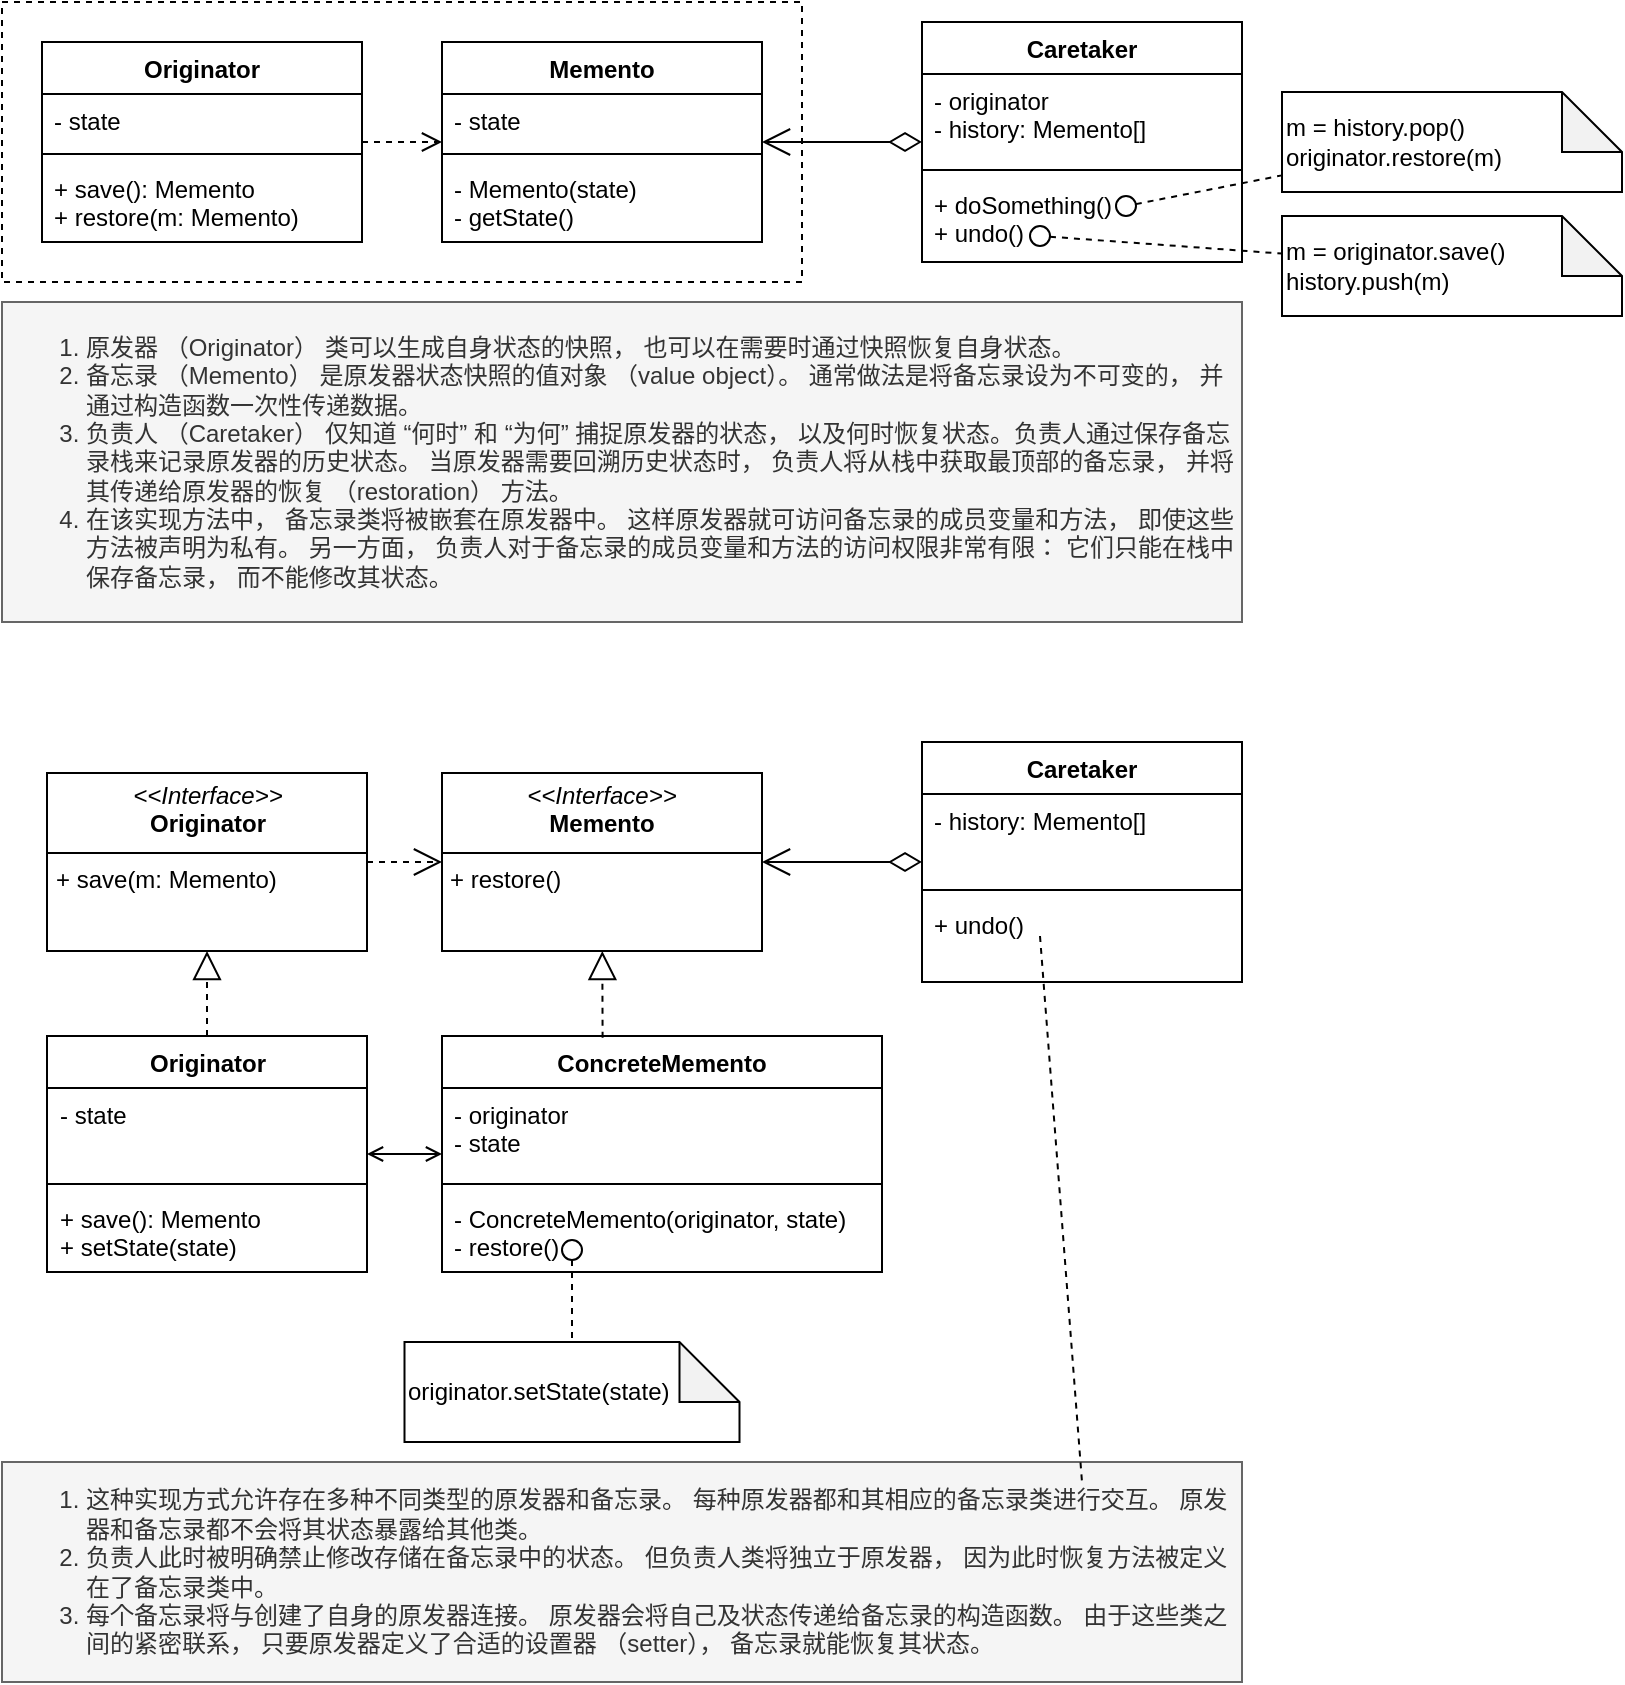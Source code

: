 <mxfile version="24.7.8">
  <diagram name="第 1 页" id="zVgg8zNp_NqGKC2zYAsy">
    <mxGraphModel dx="1176" dy="840" grid="1" gridSize="10" guides="1" tooltips="1" connect="1" arrows="1" fold="1" page="1" pageScale="1" pageWidth="850" pageHeight="1100" math="0" shadow="0">
      <root>
        <mxCell id="0" />
        <mxCell id="1" parent="0" />
        <mxCell id="rbnC-UON8SWdREh8G3_P-30" value="" style="rounded=0;whiteSpace=wrap;html=1;fillColor=none;dashed=1;" vertex="1" parent="1">
          <mxGeometry x="40" y="40" width="400" height="140" as="geometry" />
        </mxCell>
        <mxCell id="rbnC-UON8SWdREh8G3_P-20" value="Originator" style="swimlane;fontStyle=1;align=center;verticalAlign=top;childLayout=stackLayout;horizontal=1;startSize=26;horizontalStack=0;resizeParent=1;resizeParentMax=0;resizeLast=0;collapsible=1;marginBottom=0;whiteSpace=wrap;html=1;" vertex="1" parent="1">
          <mxGeometry x="60" y="60" width="160" height="100" as="geometry" />
        </mxCell>
        <mxCell id="rbnC-UON8SWdREh8G3_P-21" value="- state" style="text;strokeColor=none;fillColor=none;align=left;verticalAlign=top;spacingLeft=4;spacingRight=4;overflow=hidden;rotatable=0;points=[[0,0.5],[1,0.5]];portConstraint=eastwest;whiteSpace=wrap;html=1;" vertex="1" parent="rbnC-UON8SWdREh8G3_P-20">
          <mxGeometry y="26" width="160" height="26" as="geometry" />
        </mxCell>
        <mxCell id="rbnC-UON8SWdREh8G3_P-22" value="" style="line;strokeWidth=1;fillColor=none;align=left;verticalAlign=middle;spacingTop=-1;spacingLeft=3;spacingRight=3;rotatable=0;labelPosition=right;points=[];portConstraint=eastwest;strokeColor=inherit;" vertex="1" parent="rbnC-UON8SWdREh8G3_P-20">
          <mxGeometry y="52" width="160" height="8" as="geometry" />
        </mxCell>
        <mxCell id="rbnC-UON8SWdREh8G3_P-23" value="+ save(): Memento&lt;div&gt;+ restore(m: Memento)&lt;/div&gt;" style="text;strokeColor=none;fillColor=none;align=left;verticalAlign=top;spacingLeft=4;spacingRight=4;overflow=hidden;rotatable=0;points=[[0,0.5],[1,0.5]];portConstraint=eastwest;whiteSpace=wrap;html=1;" vertex="1" parent="rbnC-UON8SWdREh8G3_P-20">
          <mxGeometry y="60" width="160" height="40" as="geometry" />
        </mxCell>
        <mxCell id="rbnC-UON8SWdREh8G3_P-25" value="Memento" style="swimlane;fontStyle=1;align=center;verticalAlign=top;childLayout=stackLayout;horizontal=1;startSize=26;horizontalStack=0;resizeParent=1;resizeParentMax=0;resizeLast=0;collapsible=1;marginBottom=0;whiteSpace=wrap;html=1;" vertex="1" parent="1">
          <mxGeometry x="260" y="60" width="160" height="100" as="geometry" />
        </mxCell>
        <mxCell id="rbnC-UON8SWdREh8G3_P-26" value="- state" style="text;strokeColor=none;fillColor=none;align=left;verticalAlign=top;spacingLeft=4;spacingRight=4;overflow=hidden;rotatable=0;points=[[0,0.5],[1,0.5]];portConstraint=eastwest;whiteSpace=wrap;html=1;" vertex="1" parent="rbnC-UON8SWdREh8G3_P-25">
          <mxGeometry y="26" width="160" height="26" as="geometry" />
        </mxCell>
        <mxCell id="rbnC-UON8SWdREh8G3_P-27" value="" style="line;strokeWidth=1;fillColor=none;align=left;verticalAlign=middle;spacingTop=-1;spacingLeft=3;spacingRight=3;rotatable=0;labelPosition=right;points=[];portConstraint=eastwest;strokeColor=inherit;" vertex="1" parent="rbnC-UON8SWdREh8G3_P-25">
          <mxGeometry y="52" width="160" height="8" as="geometry" />
        </mxCell>
        <mxCell id="rbnC-UON8SWdREh8G3_P-28" value="- Memento(state)&lt;div&gt;- getState()&lt;/div&gt;" style="text;strokeColor=none;fillColor=none;align=left;verticalAlign=top;spacingLeft=4;spacingRight=4;overflow=hidden;rotatable=0;points=[[0,0.5],[1,0.5]];portConstraint=eastwest;whiteSpace=wrap;html=1;" vertex="1" parent="rbnC-UON8SWdREh8G3_P-25">
          <mxGeometry y="60" width="160" height="40" as="geometry" />
        </mxCell>
        <mxCell id="rbnC-UON8SWdREh8G3_P-32" value="Caretaker" style="swimlane;fontStyle=1;align=center;verticalAlign=top;childLayout=stackLayout;horizontal=1;startSize=26;horizontalStack=0;resizeParent=1;resizeParentMax=0;resizeLast=0;collapsible=1;marginBottom=0;whiteSpace=wrap;html=1;" vertex="1" parent="1">
          <mxGeometry x="500" y="50" width="160" height="120" as="geometry" />
        </mxCell>
        <mxCell id="rbnC-UON8SWdREh8G3_P-33" value="- originator&lt;div&gt;- history: Memento[]&lt;/div&gt;" style="text;strokeColor=none;fillColor=none;align=left;verticalAlign=top;spacingLeft=4;spacingRight=4;overflow=hidden;rotatable=0;points=[[0,0.5],[1,0.5]];portConstraint=eastwest;whiteSpace=wrap;html=1;" vertex="1" parent="rbnC-UON8SWdREh8G3_P-32">
          <mxGeometry y="26" width="160" height="44" as="geometry" />
        </mxCell>
        <mxCell id="rbnC-UON8SWdREh8G3_P-34" value="" style="line;strokeWidth=1;fillColor=none;align=left;verticalAlign=middle;spacingTop=-1;spacingLeft=3;spacingRight=3;rotatable=0;labelPosition=right;points=[];portConstraint=eastwest;strokeColor=inherit;" vertex="1" parent="rbnC-UON8SWdREh8G3_P-32">
          <mxGeometry y="70" width="160" height="8" as="geometry" />
        </mxCell>
        <mxCell id="rbnC-UON8SWdREh8G3_P-35" value="+ doSomething()&lt;div&gt;+ undo()&lt;/div&gt;" style="text;strokeColor=none;fillColor=none;align=left;verticalAlign=top;spacingLeft=4;spacingRight=4;overflow=hidden;rotatable=0;points=[[0,0.5],[1,0.5]];portConstraint=eastwest;whiteSpace=wrap;html=1;" vertex="1" parent="rbnC-UON8SWdREh8G3_P-32">
          <mxGeometry y="78" width="160" height="42" as="geometry" />
        </mxCell>
        <mxCell id="rbnC-UON8SWdREh8G3_P-37" value="" style="endArrow=open;html=1;endSize=12;startArrow=diamondThin;startSize=14;startFill=0;edgeStyle=orthogonalEdgeStyle;rounded=0;" edge="1" parent="1" source="rbnC-UON8SWdREh8G3_P-32" target="rbnC-UON8SWdREh8G3_P-25">
          <mxGeometry relative="1" as="geometry">
            <mxPoint x="280" y="320" as="sourcePoint" />
            <mxPoint x="440" y="320" as="targetPoint" />
          </mxGeometry>
        </mxCell>
        <mxCell id="rbnC-UON8SWdREh8G3_P-40" value="" style="html=1;verticalAlign=bottom;endArrow=open;dashed=1;endSize=8;curved=0;rounded=0;" edge="1" parent="1" source="rbnC-UON8SWdREh8G3_P-20" target="rbnC-UON8SWdREh8G3_P-25">
          <mxGeometry relative="1" as="geometry">
            <mxPoint x="240" y="300" as="sourcePoint" />
            <mxPoint x="160" y="300" as="targetPoint" />
          </mxGeometry>
        </mxCell>
        <mxCell id="rbnC-UON8SWdREh8G3_P-41" value="&lt;ol&gt;&lt;li&gt;原发器 （Originator） 类可以生成自身状态的快照， 也可以在需要时通过快照恢复自身状态。&lt;/li&gt;&lt;li&gt;备忘录 （Memento） 是原发器状态快照的值对象 （value object）。 通常做法是将备忘录设为不可变的， 并通过构造函数一次性传递数据。&lt;/li&gt;&lt;li&gt;负责人 （Caretaker） 仅知道 “何时” 和 “为何” 捕捉原发器的状态， 以及何时恢复状态。负责人通过保存备忘录栈来记录原发器的历史状态。 当原发器需要回溯历史状态时， 负责人将从栈中获取最顶部的备忘录， 并将其传递给原发器的恢复 （restoration） 方法。&lt;/li&gt;&lt;li&gt;在该实现方法中， 备忘录类将被嵌套在原发器中。 这样原发器就可访问备忘录的成员变量和方法， 即使这些方法被声明为私有。 另一方面， 负责人对于备忘录的成员变量和方法的访问权限非常有限： 它们只能在栈中保存备忘录， 而不能修改其状态。&lt;br&gt;&lt;/li&gt;&lt;/ol&gt;" style="text;html=1;align=left;verticalAlign=middle;whiteSpace=wrap;rounded=0;fillColor=#f5f5f5;fontColor=#333333;strokeColor=#666666;" vertex="1" parent="1">
          <mxGeometry x="40" y="190" width="620" height="160" as="geometry" />
        </mxCell>
        <mxCell id="rbnC-UON8SWdREh8G3_P-42" value="m = history.pop()&lt;div&gt;originator.restore(m)&lt;/div&gt;" style="shape=note;whiteSpace=wrap;html=1;backgroundOutline=1;darkOpacity=0.05;align=left;" vertex="1" parent="1">
          <mxGeometry x="680" y="85" width="170" height="50" as="geometry" />
        </mxCell>
        <mxCell id="rbnC-UON8SWdREh8G3_P-43" value="m =&amp;nbsp;&lt;span style=&quot;background-color: initial;&quot;&gt;originator.save()&lt;/span&gt;&lt;div&gt;&lt;span style=&quot;background-color: initial;&quot;&gt;history.push(m)&lt;/span&gt;&lt;/div&gt;" style="shape=note;whiteSpace=wrap;html=1;backgroundOutline=1;darkOpacity=0.05;align=left;" vertex="1" parent="1">
          <mxGeometry x="680" y="147" width="170" height="50" as="geometry" />
        </mxCell>
        <mxCell id="rbnC-UON8SWdREh8G3_P-44" value="" style="ellipse;whiteSpace=wrap;html=1;aspect=fixed;" vertex="1" parent="1">
          <mxGeometry x="597" y="137" width="10" height="10" as="geometry" />
        </mxCell>
        <mxCell id="rbnC-UON8SWdREh8G3_P-45" value="" style="endArrow=none;dashed=1;html=1;rounded=0;" edge="1" parent="1" source="rbnC-UON8SWdREh8G3_P-44" target="rbnC-UON8SWdREh8G3_P-42">
          <mxGeometry width="50" height="50" relative="1" as="geometry">
            <mxPoint x="450" y="440" as="sourcePoint" />
            <mxPoint x="570" y="410" as="targetPoint" />
          </mxGeometry>
        </mxCell>
        <mxCell id="rbnC-UON8SWdREh8G3_P-46" value="" style="ellipse;whiteSpace=wrap;html=1;aspect=fixed;" vertex="1" parent="1">
          <mxGeometry x="554" y="152" width="10" height="10" as="geometry" />
        </mxCell>
        <mxCell id="rbnC-UON8SWdREh8G3_P-47" value="" style="endArrow=none;dashed=1;html=1;rounded=0;" edge="1" parent="1" source="rbnC-UON8SWdREh8G3_P-46" target="rbnC-UON8SWdREh8G3_P-43">
          <mxGeometry width="50" height="50" relative="1" as="geometry">
            <mxPoint x="460" y="450" as="sourcePoint" />
            <mxPoint x="580" y="420" as="targetPoint" />
          </mxGeometry>
        </mxCell>
        <mxCell id="rbnC-UON8SWdREh8G3_P-87" value="" style="edgeStyle=orthogonalEdgeStyle;rounded=0;orthogonalLoop=1;jettySize=auto;html=1;startArrow=open;startFill=0;endArrow=open;endFill=0;" edge="1" parent="1" source="rbnC-UON8SWdREh8G3_P-53" target="rbnC-UON8SWdREh8G3_P-57">
          <mxGeometry relative="1" as="geometry" />
        </mxCell>
        <mxCell id="rbnC-UON8SWdREh8G3_P-53" value="Originator" style="swimlane;fontStyle=1;align=center;verticalAlign=top;childLayout=stackLayout;horizontal=1;startSize=26;horizontalStack=0;resizeParent=1;resizeParentMax=0;resizeLast=0;collapsible=1;marginBottom=0;whiteSpace=wrap;html=1;" vertex="1" parent="1">
          <mxGeometry x="62.5" y="557" width="160" height="118" as="geometry" />
        </mxCell>
        <mxCell id="rbnC-UON8SWdREh8G3_P-54" value="- state" style="text;strokeColor=none;fillColor=none;align=left;verticalAlign=top;spacingLeft=4;spacingRight=4;overflow=hidden;rotatable=0;points=[[0,0.5],[1,0.5]];portConstraint=eastwest;whiteSpace=wrap;html=1;" vertex="1" parent="rbnC-UON8SWdREh8G3_P-53">
          <mxGeometry y="26" width="160" height="44" as="geometry" />
        </mxCell>
        <mxCell id="rbnC-UON8SWdREh8G3_P-55" value="" style="line;strokeWidth=1;fillColor=none;align=left;verticalAlign=middle;spacingTop=-1;spacingLeft=3;spacingRight=3;rotatable=0;labelPosition=right;points=[];portConstraint=eastwest;strokeColor=inherit;" vertex="1" parent="rbnC-UON8SWdREh8G3_P-53">
          <mxGeometry y="70" width="160" height="8" as="geometry" />
        </mxCell>
        <mxCell id="rbnC-UON8SWdREh8G3_P-56" value="+ save(): Memento&lt;div&gt;+ setState(state)&lt;/div&gt;" style="text;strokeColor=none;fillColor=none;align=left;verticalAlign=top;spacingLeft=4;spacingRight=4;overflow=hidden;rotatable=0;points=[[0,0.5],[1,0.5]];portConstraint=eastwest;whiteSpace=wrap;html=1;" vertex="1" parent="rbnC-UON8SWdREh8G3_P-53">
          <mxGeometry y="78" width="160" height="40" as="geometry" />
        </mxCell>
        <mxCell id="rbnC-UON8SWdREh8G3_P-57" value="ConcreteMemento" style="swimlane;fontStyle=1;align=center;verticalAlign=top;childLayout=stackLayout;horizontal=1;startSize=26;horizontalStack=0;resizeParent=1;resizeParentMax=0;resizeLast=0;collapsible=1;marginBottom=0;whiteSpace=wrap;html=1;" vertex="1" parent="1">
          <mxGeometry x="260" y="557" width="220" height="118" as="geometry" />
        </mxCell>
        <mxCell id="rbnC-UON8SWdREh8G3_P-58" value="&lt;div&gt;- originator&lt;/div&gt;- state" style="text;strokeColor=none;fillColor=none;align=left;verticalAlign=top;spacingLeft=4;spacingRight=4;overflow=hidden;rotatable=0;points=[[0,0.5],[1,0.5]];portConstraint=eastwest;whiteSpace=wrap;html=1;" vertex="1" parent="rbnC-UON8SWdREh8G3_P-57">
          <mxGeometry y="26" width="220" height="44" as="geometry" />
        </mxCell>
        <mxCell id="rbnC-UON8SWdREh8G3_P-59" value="" style="line;strokeWidth=1;fillColor=none;align=left;verticalAlign=middle;spacingTop=-1;spacingLeft=3;spacingRight=3;rotatable=0;labelPosition=right;points=[];portConstraint=eastwest;strokeColor=inherit;" vertex="1" parent="rbnC-UON8SWdREh8G3_P-57">
          <mxGeometry y="70" width="220" height="8" as="geometry" />
        </mxCell>
        <mxCell id="rbnC-UON8SWdREh8G3_P-60" value="- ConcreteMemento(originator, state)&lt;div&gt;- restore()&lt;/div&gt;" style="text;strokeColor=none;fillColor=none;align=left;verticalAlign=top;spacingLeft=4;spacingRight=4;overflow=hidden;rotatable=0;points=[[0,0.5],[1,0.5]];portConstraint=eastwest;whiteSpace=wrap;html=1;" vertex="1" parent="rbnC-UON8SWdREh8G3_P-57">
          <mxGeometry y="78" width="220" height="40" as="geometry" />
        </mxCell>
        <mxCell id="rbnC-UON8SWdREh8G3_P-61" value="Caretaker" style="swimlane;fontStyle=1;align=center;verticalAlign=top;childLayout=stackLayout;horizontal=1;startSize=26;horizontalStack=0;resizeParent=1;resizeParentMax=0;resizeLast=0;collapsible=1;marginBottom=0;whiteSpace=wrap;html=1;" vertex="1" parent="1">
          <mxGeometry x="500" y="410" width="160" height="120" as="geometry" />
        </mxCell>
        <mxCell id="rbnC-UON8SWdREh8G3_P-62" value="&lt;div&gt;- history: Memento[]&lt;/div&gt;" style="text;strokeColor=none;fillColor=none;align=left;verticalAlign=top;spacingLeft=4;spacingRight=4;overflow=hidden;rotatable=0;points=[[0,0.5],[1,0.5]];portConstraint=eastwest;whiteSpace=wrap;html=1;" vertex="1" parent="rbnC-UON8SWdREh8G3_P-61">
          <mxGeometry y="26" width="160" height="44" as="geometry" />
        </mxCell>
        <mxCell id="rbnC-UON8SWdREh8G3_P-63" value="" style="line;strokeWidth=1;fillColor=none;align=left;verticalAlign=middle;spacingTop=-1;spacingLeft=3;spacingRight=3;rotatable=0;labelPosition=right;points=[];portConstraint=eastwest;strokeColor=inherit;" vertex="1" parent="rbnC-UON8SWdREh8G3_P-61">
          <mxGeometry y="70" width="160" height="8" as="geometry" />
        </mxCell>
        <mxCell id="rbnC-UON8SWdREh8G3_P-64" value="&lt;div&gt;+ undo()&lt;/div&gt;" style="text;strokeColor=none;fillColor=none;align=left;verticalAlign=top;spacingLeft=4;spacingRight=4;overflow=hidden;rotatable=0;points=[[0,0.5],[1,0.5]];portConstraint=eastwest;whiteSpace=wrap;html=1;" vertex="1" parent="rbnC-UON8SWdREh8G3_P-61">
          <mxGeometry y="78" width="160" height="42" as="geometry" />
        </mxCell>
        <mxCell id="rbnC-UON8SWdREh8G3_P-67" value="&lt;ol&gt;&lt;li&gt;这种实现方式允许存在多种不同类型的原发器和备忘录。 每种原发器都和其相应的备忘录类进行交互。 原发器和备忘录都不会将其状态暴露给其他类。&lt;br&gt;&lt;/li&gt;&lt;li&gt;负责人此时被明确禁止修改存储在备忘录中的状态。 但负责人类将独立于原发器， 因为此时恢复方法被定义在了备忘录类中。&lt;br&gt;&lt;/li&gt;&lt;li&gt;每个备忘录将与创建了自身的原发器连接。 原发器会将自己及状态传递给备忘录的构造函数。 由于这些类之间的紧密联系， 只要原发器定义了合适的设置器 （setter）， 备忘录就能恢复其状态。&lt;br&gt;&lt;/li&gt;&lt;/ol&gt;" style="text;html=1;align=left;verticalAlign=middle;whiteSpace=wrap;rounded=0;fillColor=#f5f5f5;fontColor=#333333;strokeColor=#666666;" vertex="1" parent="1">
          <mxGeometry x="40" y="770" width="620" height="110" as="geometry" />
        </mxCell>
        <mxCell id="rbnC-UON8SWdREh8G3_P-68" value="originator.setState(state)" style="shape=note;whiteSpace=wrap;html=1;backgroundOutline=1;darkOpacity=0.05;align=left;" vertex="1" parent="1">
          <mxGeometry x="241.25" y="710" width="167.5" height="50" as="geometry" />
        </mxCell>
        <mxCell id="rbnC-UON8SWdREh8G3_P-71" value="" style="endArrow=none;dashed=1;html=1;rounded=0;" edge="1" parent="1" source="rbnC-UON8SWdREh8G3_P-82" target="rbnC-UON8SWdREh8G3_P-68">
          <mxGeometry width="50" height="50" relative="1" as="geometry">
            <mxPoint x="120.394" y="699.984" as="sourcePoint" />
            <mxPoint x="570" y="770" as="targetPoint" />
          </mxGeometry>
        </mxCell>
        <mxCell id="rbnC-UON8SWdREh8G3_P-73" value="" style="endArrow=none;dashed=1;html=1;rounded=0;" edge="1" parent="1" target="rbnC-UON8SWdREh8G3_P-69">
          <mxGeometry width="50" height="50" relative="1" as="geometry">
            <mxPoint x="559" y="507" as="sourcePoint" />
            <mxPoint x="580" y="780" as="targetPoint" />
          </mxGeometry>
        </mxCell>
        <mxCell id="rbnC-UON8SWdREh8G3_P-76" value="&lt;p style=&quot;margin:0px;margin-top:4px;text-align:center;&quot;&gt;&lt;i&gt;&amp;lt;&amp;lt;Interface&amp;gt;&amp;gt;&lt;/i&gt;&lt;br&gt;&lt;b&gt;Memento&lt;/b&gt;&lt;/p&gt;&lt;hr size=&quot;1&quot; style=&quot;border-style:solid;&quot;&gt;&lt;p style=&quot;margin:0px;margin-left:4px;&quot;&gt;+ restore()&lt;/p&gt;" style="verticalAlign=top;align=left;overflow=fill;html=1;whiteSpace=wrap;" vertex="1" parent="1">
          <mxGeometry x="260" y="425.5" width="160" height="89" as="geometry" />
        </mxCell>
        <mxCell id="rbnC-UON8SWdREh8G3_P-78" value="" style="endArrow=block;dashed=1;endFill=0;endSize=12;html=1;rounded=0;exitX=0.365;exitY=0.007;exitDx=0;exitDy=0;exitPerimeter=0;" edge="1" parent="1" source="rbnC-UON8SWdREh8G3_P-57" target="rbnC-UON8SWdREh8G3_P-76">
          <mxGeometry width="160" relative="1" as="geometry">
            <mxPoint x="340" y="550" as="sourcePoint" />
            <mxPoint x="340" y="514.5" as="targetPoint" />
          </mxGeometry>
        </mxCell>
        <mxCell id="rbnC-UON8SWdREh8G3_P-80" value="" style="endArrow=open;html=1;endSize=12;startArrow=diamondThin;startSize=14;startFill=0;edgeStyle=orthogonalEdgeStyle;rounded=0;" edge="1" parent="1" source="rbnC-UON8SWdREh8G3_P-61" target="rbnC-UON8SWdREh8G3_P-76">
          <mxGeometry relative="1" as="geometry">
            <mxPoint x="510" y="120" as="sourcePoint" />
            <mxPoint x="430" y="120" as="targetPoint" />
          </mxGeometry>
        </mxCell>
        <mxCell id="rbnC-UON8SWdREh8G3_P-82" value="" style="ellipse;whiteSpace=wrap;html=1;aspect=fixed;" vertex="1" parent="1">
          <mxGeometry x="320" y="659" width="10" height="10" as="geometry" />
        </mxCell>
        <mxCell id="rbnC-UON8SWdREh8G3_P-84" value="&lt;p style=&quot;margin:0px;margin-top:4px;text-align:center;&quot;&gt;&lt;i&gt;&amp;lt;&amp;lt;Interface&amp;gt;&amp;gt;&lt;/i&gt;&lt;br&gt;&lt;b&gt;Originator&lt;/b&gt;&lt;/p&gt;&lt;hr size=&quot;1&quot; style=&quot;border-style:solid;&quot;&gt;&lt;p style=&quot;margin:0px;margin-left:4px;&quot;&gt;+ save(m: Memento)&lt;/p&gt;" style="verticalAlign=top;align=left;overflow=fill;html=1;whiteSpace=wrap;" vertex="1" parent="1">
          <mxGeometry x="62.5" y="425.5" width="160" height="89" as="geometry" />
        </mxCell>
        <mxCell id="rbnC-UON8SWdREh8G3_P-85" value="" style="endArrow=block;dashed=1;endFill=0;endSize=12;html=1;rounded=0;" edge="1" parent="1" source="rbnC-UON8SWdREh8G3_P-53" target="rbnC-UON8SWdREh8G3_P-84">
          <mxGeometry width="160" relative="1" as="geometry">
            <mxPoint x="350" y="567" as="sourcePoint" />
            <mxPoint x="350" y="525" as="targetPoint" />
          </mxGeometry>
        </mxCell>
        <mxCell id="rbnC-UON8SWdREh8G3_P-86" value="" style="endArrow=open;dashed=1;endFill=0;endSize=12;html=1;rounded=0;" edge="1" parent="1" source="rbnC-UON8SWdREh8G3_P-84" target="rbnC-UON8SWdREh8G3_P-76">
          <mxGeometry width="160" relative="1" as="geometry">
            <mxPoint x="233" y="617" as="sourcePoint" />
            <mxPoint x="270" y="617" as="targetPoint" />
          </mxGeometry>
        </mxCell>
      </root>
    </mxGraphModel>
  </diagram>
</mxfile>
